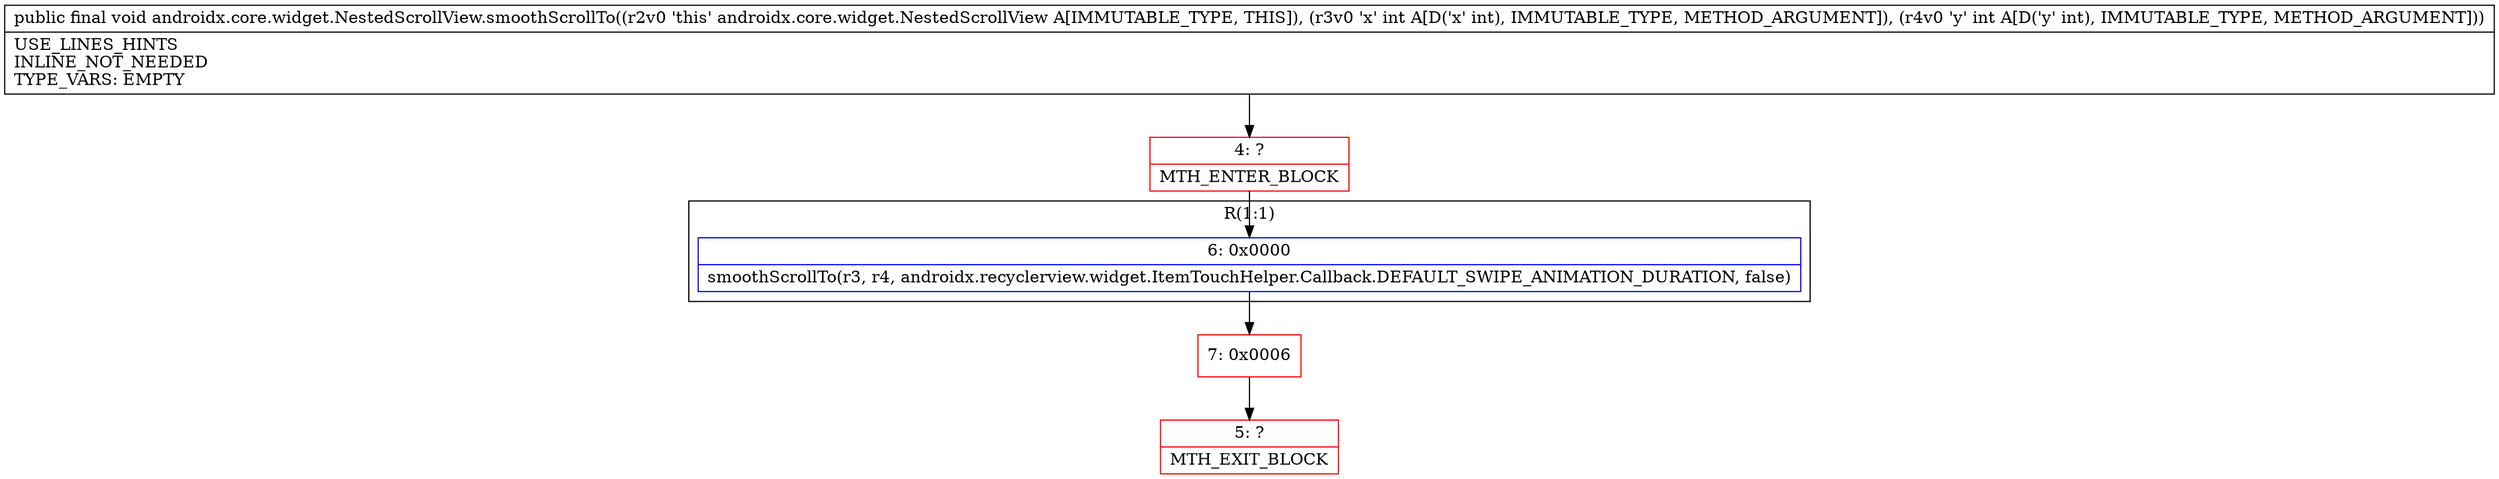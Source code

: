digraph "CFG forandroidx.core.widget.NestedScrollView.smoothScrollTo(II)V" {
subgraph cluster_Region_1281504575 {
label = "R(1:1)";
node [shape=record,color=blue];
Node_6 [shape=record,label="{6\:\ 0x0000|smoothScrollTo(r3, r4, androidx.recyclerview.widget.ItemTouchHelper.Callback.DEFAULT_SWIPE_ANIMATION_DURATION, false)\l}"];
}
Node_4 [shape=record,color=red,label="{4\:\ ?|MTH_ENTER_BLOCK\l}"];
Node_7 [shape=record,color=red,label="{7\:\ 0x0006}"];
Node_5 [shape=record,color=red,label="{5\:\ ?|MTH_EXIT_BLOCK\l}"];
MethodNode[shape=record,label="{public final void androidx.core.widget.NestedScrollView.smoothScrollTo((r2v0 'this' androidx.core.widget.NestedScrollView A[IMMUTABLE_TYPE, THIS]), (r3v0 'x' int A[D('x' int), IMMUTABLE_TYPE, METHOD_ARGUMENT]), (r4v0 'y' int A[D('y' int), IMMUTABLE_TYPE, METHOD_ARGUMENT]))  | USE_LINES_HINTS\lINLINE_NOT_NEEDED\lTYPE_VARS: EMPTY\l}"];
MethodNode -> Node_4;Node_6 -> Node_7;
Node_4 -> Node_6;
Node_7 -> Node_5;
}


